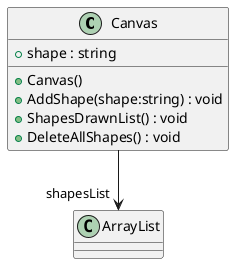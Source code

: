 @startuml
class Canvas {
    + shape : string
    + Canvas()
    + AddShape(shape:string) : void
    + ShapesDrawnList() : void
    + DeleteAllShapes() : void
}
Canvas --> "shapesList" ArrayList
@enduml
